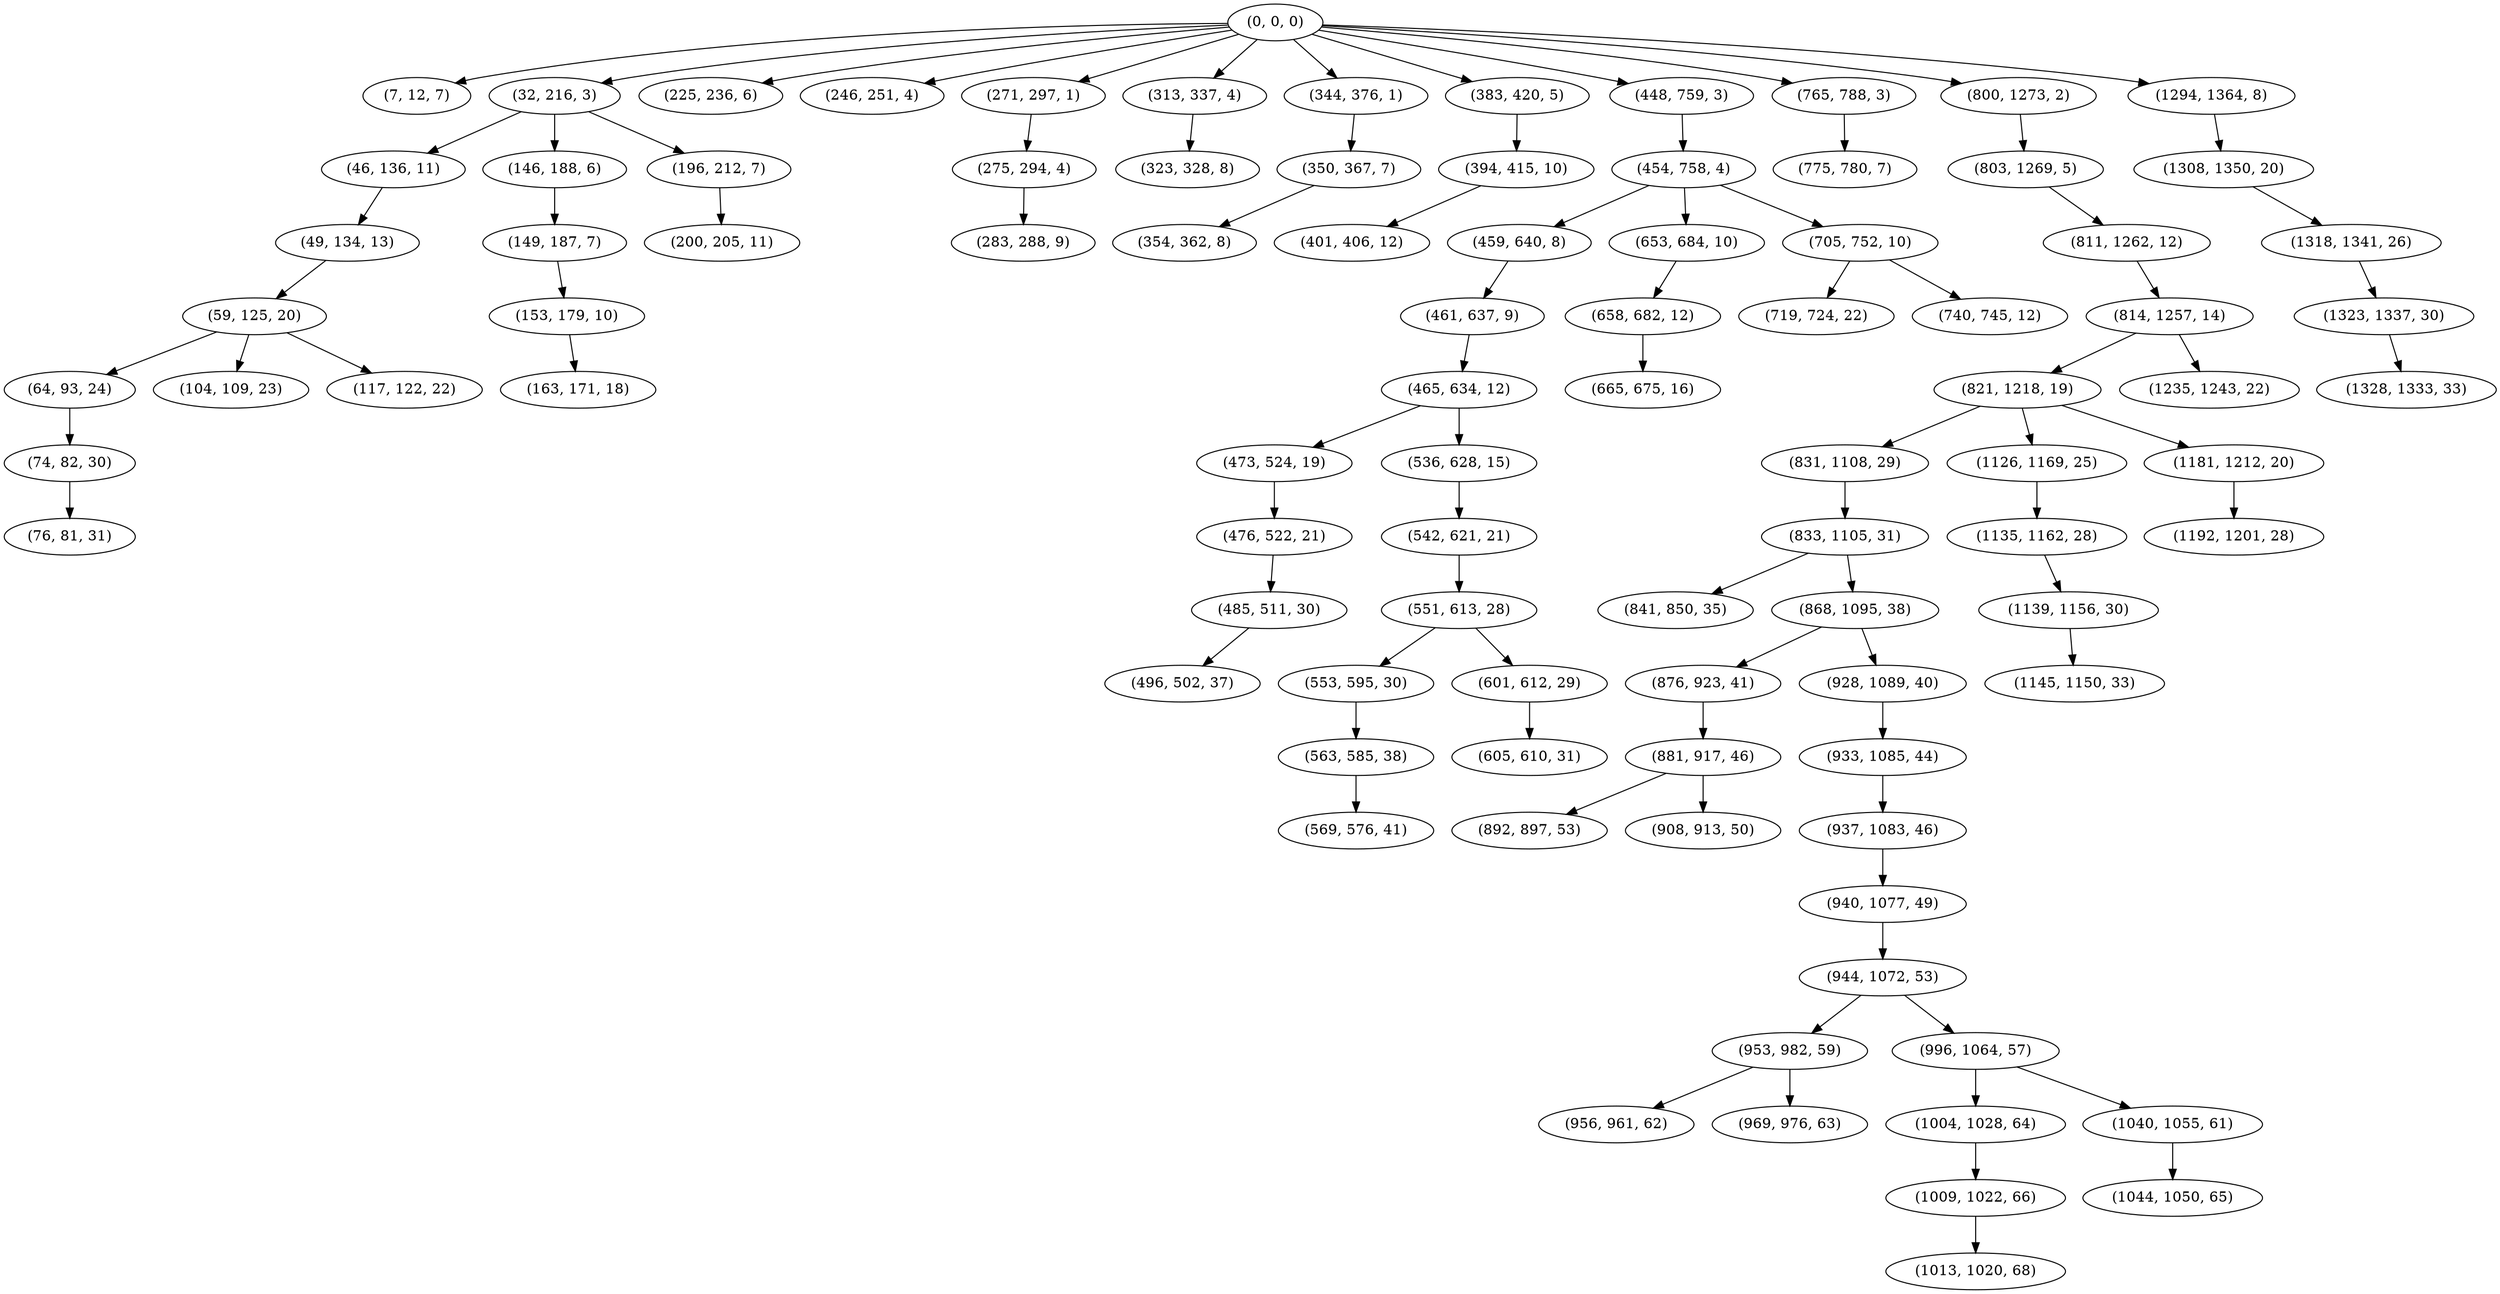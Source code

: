 digraph tree {
    "(0, 0, 0)";
    "(7, 12, 7)";
    "(32, 216, 3)";
    "(46, 136, 11)";
    "(49, 134, 13)";
    "(59, 125, 20)";
    "(64, 93, 24)";
    "(74, 82, 30)";
    "(76, 81, 31)";
    "(104, 109, 23)";
    "(117, 122, 22)";
    "(146, 188, 6)";
    "(149, 187, 7)";
    "(153, 179, 10)";
    "(163, 171, 18)";
    "(196, 212, 7)";
    "(200, 205, 11)";
    "(225, 236, 6)";
    "(246, 251, 4)";
    "(271, 297, 1)";
    "(275, 294, 4)";
    "(283, 288, 9)";
    "(313, 337, 4)";
    "(323, 328, 8)";
    "(344, 376, 1)";
    "(350, 367, 7)";
    "(354, 362, 8)";
    "(383, 420, 5)";
    "(394, 415, 10)";
    "(401, 406, 12)";
    "(448, 759, 3)";
    "(454, 758, 4)";
    "(459, 640, 8)";
    "(461, 637, 9)";
    "(465, 634, 12)";
    "(473, 524, 19)";
    "(476, 522, 21)";
    "(485, 511, 30)";
    "(496, 502, 37)";
    "(536, 628, 15)";
    "(542, 621, 21)";
    "(551, 613, 28)";
    "(553, 595, 30)";
    "(563, 585, 38)";
    "(569, 576, 41)";
    "(601, 612, 29)";
    "(605, 610, 31)";
    "(653, 684, 10)";
    "(658, 682, 12)";
    "(665, 675, 16)";
    "(705, 752, 10)";
    "(719, 724, 22)";
    "(740, 745, 12)";
    "(765, 788, 3)";
    "(775, 780, 7)";
    "(800, 1273, 2)";
    "(803, 1269, 5)";
    "(811, 1262, 12)";
    "(814, 1257, 14)";
    "(821, 1218, 19)";
    "(831, 1108, 29)";
    "(833, 1105, 31)";
    "(841, 850, 35)";
    "(868, 1095, 38)";
    "(876, 923, 41)";
    "(881, 917, 46)";
    "(892, 897, 53)";
    "(908, 913, 50)";
    "(928, 1089, 40)";
    "(933, 1085, 44)";
    "(937, 1083, 46)";
    "(940, 1077, 49)";
    "(944, 1072, 53)";
    "(953, 982, 59)";
    "(956, 961, 62)";
    "(969, 976, 63)";
    "(996, 1064, 57)";
    "(1004, 1028, 64)";
    "(1009, 1022, 66)";
    "(1013, 1020, 68)";
    "(1040, 1055, 61)";
    "(1044, 1050, 65)";
    "(1126, 1169, 25)";
    "(1135, 1162, 28)";
    "(1139, 1156, 30)";
    "(1145, 1150, 33)";
    "(1181, 1212, 20)";
    "(1192, 1201, 28)";
    "(1235, 1243, 22)";
    "(1294, 1364, 8)";
    "(1308, 1350, 20)";
    "(1318, 1341, 26)";
    "(1323, 1337, 30)";
    "(1328, 1333, 33)";
    "(0, 0, 0)" -> "(7, 12, 7)";
    "(0, 0, 0)" -> "(32, 216, 3)";
    "(0, 0, 0)" -> "(225, 236, 6)";
    "(0, 0, 0)" -> "(246, 251, 4)";
    "(0, 0, 0)" -> "(271, 297, 1)";
    "(0, 0, 0)" -> "(313, 337, 4)";
    "(0, 0, 0)" -> "(344, 376, 1)";
    "(0, 0, 0)" -> "(383, 420, 5)";
    "(0, 0, 0)" -> "(448, 759, 3)";
    "(0, 0, 0)" -> "(765, 788, 3)";
    "(0, 0, 0)" -> "(800, 1273, 2)";
    "(0, 0, 0)" -> "(1294, 1364, 8)";
    "(32, 216, 3)" -> "(46, 136, 11)";
    "(32, 216, 3)" -> "(146, 188, 6)";
    "(32, 216, 3)" -> "(196, 212, 7)";
    "(46, 136, 11)" -> "(49, 134, 13)";
    "(49, 134, 13)" -> "(59, 125, 20)";
    "(59, 125, 20)" -> "(64, 93, 24)";
    "(59, 125, 20)" -> "(104, 109, 23)";
    "(59, 125, 20)" -> "(117, 122, 22)";
    "(64, 93, 24)" -> "(74, 82, 30)";
    "(74, 82, 30)" -> "(76, 81, 31)";
    "(146, 188, 6)" -> "(149, 187, 7)";
    "(149, 187, 7)" -> "(153, 179, 10)";
    "(153, 179, 10)" -> "(163, 171, 18)";
    "(196, 212, 7)" -> "(200, 205, 11)";
    "(271, 297, 1)" -> "(275, 294, 4)";
    "(275, 294, 4)" -> "(283, 288, 9)";
    "(313, 337, 4)" -> "(323, 328, 8)";
    "(344, 376, 1)" -> "(350, 367, 7)";
    "(350, 367, 7)" -> "(354, 362, 8)";
    "(383, 420, 5)" -> "(394, 415, 10)";
    "(394, 415, 10)" -> "(401, 406, 12)";
    "(448, 759, 3)" -> "(454, 758, 4)";
    "(454, 758, 4)" -> "(459, 640, 8)";
    "(454, 758, 4)" -> "(653, 684, 10)";
    "(454, 758, 4)" -> "(705, 752, 10)";
    "(459, 640, 8)" -> "(461, 637, 9)";
    "(461, 637, 9)" -> "(465, 634, 12)";
    "(465, 634, 12)" -> "(473, 524, 19)";
    "(465, 634, 12)" -> "(536, 628, 15)";
    "(473, 524, 19)" -> "(476, 522, 21)";
    "(476, 522, 21)" -> "(485, 511, 30)";
    "(485, 511, 30)" -> "(496, 502, 37)";
    "(536, 628, 15)" -> "(542, 621, 21)";
    "(542, 621, 21)" -> "(551, 613, 28)";
    "(551, 613, 28)" -> "(553, 595, 30)";
    "(551, 613, 28)" -> "(601, 612, 29)";
    "(553, 595, 30)" -> "(563, 585, 38)";
    "(563, 585, 38)" -> "(569, 576, 41)";
    "(601, 612, 29)" -> "(605, 610, 31)";
    "(653, 684, 10)" -> "(658, 682, 12)";
    "(658, 682, 12)" -> "(665, 675, 16)";
    "(705, 752, 10)" -> "(719, 724, 22)";
    "(705, 752, 10)" -> "(740, 745, 12)";
    "(765, 788, 3)" -> "(775, 780, 7)";
    "(800, 1273, 2)" -> "(803, 1269, 5)";
    "(803, 1269, 5)" -> "(811, 1262, 12)";
    "(811, 1262, 12)" -> "(814, 1257, 14)";
    "(814, 1257, 14)" -> "(821, 1218, 19)";
    "(814, 1257, 14)" -> "(1235, 1243, 22)";
    "(821, 1218, 19)" -> "(831, 1108, 29)";
    "(821, 1218, 19)" -> "(1126, 1169, 25)";
    "(821, 1218, 19)" -> "(1181, 1212, 20)";
    "(831, 1108, 29)" -> "(833, 1105, 31)";
    "(833, 1105, 31)" -> "(841, 850, 35)";
    "(833, 1105, 31)" -> "(868, 1095, 38)";
    "(868, 1095, 38)" -> "(876, 923, 41)";
    "(868, 1095, 38)" -> "(928, 1089, 40)";
    "(876, 923, 41)" -> "(881, 917, 46)";
    "(881, 917, 46)" -> "(892, 897, 53)";
    "(881, 917, 46)" -> "(908, 913, 50)";
    "(928, 1089, 40)" -> "(933, 1085, 44)";
    "(933, 1085, 44)" -> "(937, 1083, 46)";
    "(937, 1083, 46)" -> "(940, 1077, 49)";
    "(940, 1077, 49)" -> "(944, 1072, 53)";
    "(944, 1072, 53)" -> "(953, 982, 59)";
    "(944, 1072, 53)" -> "(996, 1064, 57)";
    "(953, 982, 59)" -> "(956, 961, 62)";
    "(953, 982, 59)" -> "(969, 976, 63)";
    "(996, 1064, 57)" -> "(1004, 1028, 64)";
    "(996, 1064, 57)" -> "(1040, 1055, 61)";
    "(1004, 1028, 64)" -> "(1009, 1022, 66)";
    "(1009, 1022, 66)" -> "(1013, 1020, 68)";
    "(1040, 1055, 61)" -> "(1044, 1050, 65)";
    "(1126, 1169, 25)" -> "(1135, 1162, 28)";
    "(1135, 1162, 28)" -> "(1139, 1156, 30)";
    "(1139, 1156, 30)" -> "(1145, 1150, 33)";
    "(1181, 1212, 20)" -> "(1192, 1201, 28)";
    "(1294, 1364, 8)" -> "(1308, 1350, 20)";
    "(1308, 1350, 20)" -> "(1318, 1341, 26)";
    "(1318, 1341, 26)" -> "(1323, 1337, 30)";
    "(1323, 1337, 30)" -> "(1328, 1333, 33)";
}
